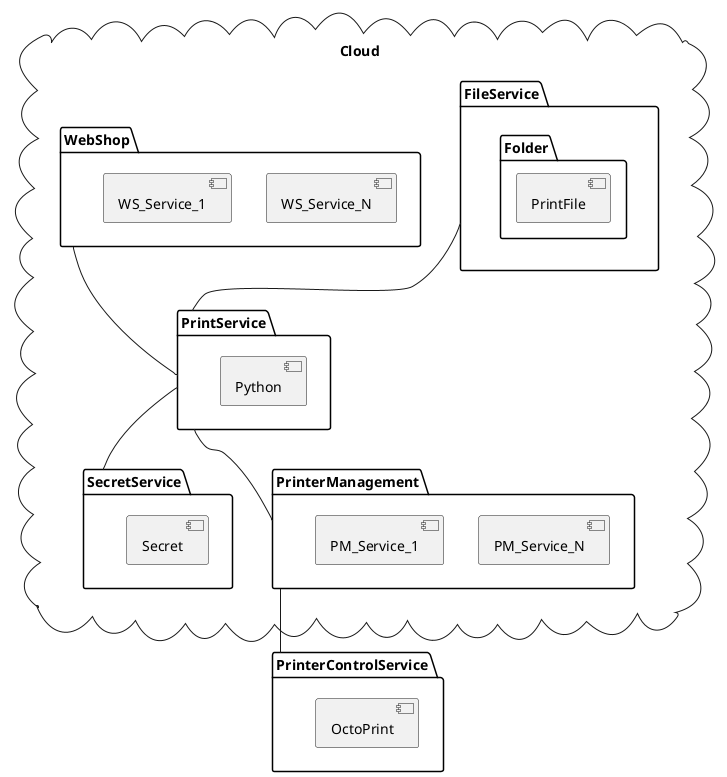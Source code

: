 @startuml ComponentDiagram

cloud "Cloud" {
   package "PrintService" {
    [Python]
  }

  package "SecretService" {
    [Secret]
  }

  package "FileService" {
    folder "Folder" {
      [PrintFile]
    }
  }
  
  package "WebShop" {
    [WS_Service_N]
    [WS_Service_1]
  }

  package "PrinterManagement" {
    [PM_Service_N]
    [PM_Service_1]
  }
}

package "PrinterControlService" {
  [OctoPrint]
}

[WebShop] -- [PrintService]
[FileService] -- [PrintService]
[PrintService] -- [SecretService]
[PrintService] -- [PrinterManagement]
[PrinterManagement] -- [PrinterControlService]
@enduml